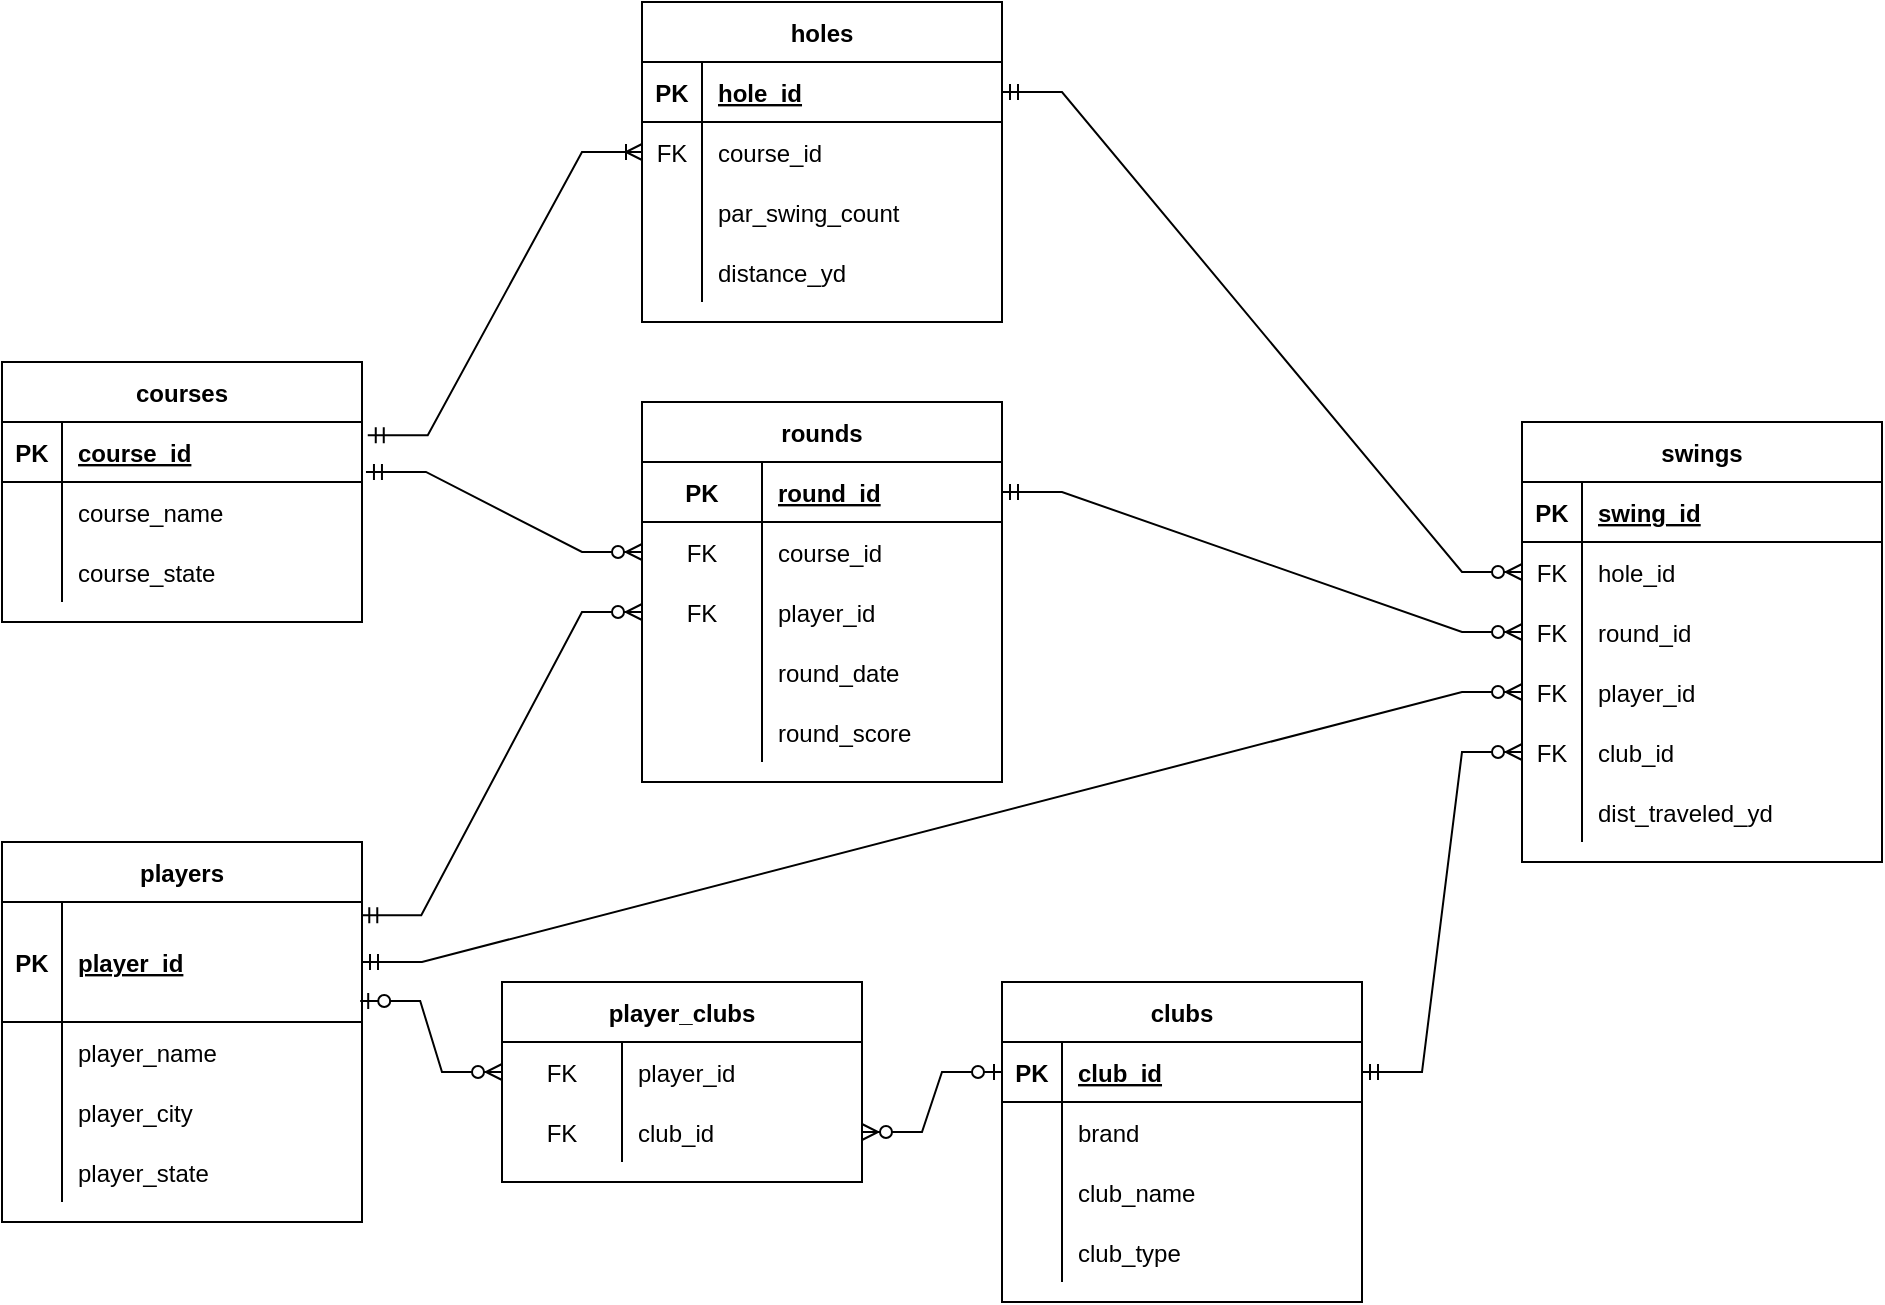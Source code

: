 <mxfile version="20.0.4" type="device"><diagram id="rvtrBVOrf4YNmhQImdhw" name="Page-1"><mxGraphModel dx="1246" dy="628" grid="1" gridSize="10" guides="1" tooltips="1" connect="1" arrows="1" fold="1" page="1" pageScale="1" pageWidth="850" pageHeight="1100" math="0" shadow="0"><root><mxCell id="0"/><mxCell id="1" parent="0"/><mxCell id="tAUlSHn4EONqgr0vdb5e-1" value="clubs" style="shape=table;startSize=30;container=1;collapsible=1;childLayout=tableLayout;fixedRows=1;rowLines=0;fontStyle=1;align=center;resizeLast=1;" parent="1" vertex="1"><mxGeometry x="530" y="510" width="180" height="160" as="geometry"/></mxCell><mxCell id="tAUlSHn4EONqgr0vdb5e-2" value="" style="shape=tableRow;horizontal=0;startSize=0;swimlaneHead=0;swimlaneBody=0;fillColor=none;collapsible=0;dropTarget=0;points=[[0,0.5],[1,0.5]];portConstraint=eastwest;top=0;left=0;right=0;bottom=1;" parent="tAUlSHn4EONqgr0vdb5e-1" vertex="1"><mxGeometry y="30" width="180" height="30" as="geometry"/></mxCell><mxCell id="tAUlSHn4EONqgr0vdb5e-3" value="PK" style="shape=partialRectangle;connectable=0;fillColor=none;top=0;left=0;bottom=0;right=0;fontStyle=1;overflow=hidden;" parent="tAUlSHn4EONqgr0vdb5e-2" vertex="1"><mxGeometry width="30" height="30" as="geometry"><mxRectangle width="30" height="30" as="alternateBounds"/></mxGeometry></mxCell><mxCell id="tAUlSHn4EONqgr0vdb5e-4" value="club_id" style="shape=partialRectangle;connectable=0;fillColor=none;top=0;left=0;bottom=0;right=0;align=left;spacingLeft=6;fontStyle=5;overflow=hidden;" parent="tAUlSHn4EONqgr0vdb5e-2" vertex="1"><mxGeometry x="30" width="150" height="30" as="geometry"><mxRectangle width="150" height="30" as="alternateBounds"/></mxGeometry></mxCell><mxCell id="tAUlSHn4EONqgr0vdb5e-5" value="" style="shape=tableRow;horizontal=0;startSize=0;swimlaneHead=0;swimlaneBody=0;fillColor=none;collapsible=0;dropTarget=0;points=[[0,0.5],[1,0.5]];portConstraint=eastwest;top=0;left=0;right=0;bottom=0;" parent="tAUlSHn4EONqgr0vdb5e-1" vertex="1"><mxGeometry y="60" width="180" height="30" as="geometry"/></mxCell><mxCell id="tAUlSHn4EONqgr0vdb5e-6" value="" style="shape=partialRectangle;connectable=0;fillColor=none;top=0;left=0;bottom=0;right=0;editable=1;overflow=hidden;" parent="tAUlSHn4EONqgr0vdb5e-5" vertex="1"><mxGeometry width="30" height="30" as="geometry"><mxRectangle width="30" height="30" as="alternateBounds"/></mxGeometry></mxCell><mxCell id="tAUlSHn4EONqgr0vdb5e-7" value="brand" style="shape=partialRectangle;connectable=0;fillColor=none;top=0;left=0;bottom=0;right=0;align=left;spacingLeft=6;overflow=hidden;" parent="tAUlSHn4EONqgr0vdb5e-5" vertex="1"><mxGeometry x="30" width="150" height="30" as="geometry"><mxRectangle width="150" height="30" as="alternateBounds"/></mxGeometry></mxCell><mxCell id="tAUlSHn4EONqgr0vdb5e-8" value="" style="shape=tableRow;horizontal=0;startSize=0;swimlaneHead=0;swimlaneBody=0;fillColor=none;collapsible=0;dropTarget=0;points=[[0,0.5],[1,0.5]];portConstraint=eastwest;top=0;left=0;right=0;bottom=0;" parent="tAUlSHn4EONqgr0vdb5e-1" vertex="1"><mxGeometry y="90" width="180" height="30" as="geometry"/></mxCell><mxCell id="tAUlSHn4EONqgr0vdb5e-9" value="" style="shape=partialRectangle;connectable=0;fillColor=none;top=0;left=0;bottom=0;right=0;editable=1;overflow=hidden;" parent="tAUlSHn4EONqgr0vdb5e-8" vertex="1"><mxGeometry width="30" height="30" as="geometry"><mxRectangle width="30" height="30" as="alternateBounds"/></mxGeometry></mxCell><mxCell id="tAUlSHn4EONqgr0vdb5e-10" value="club_name" style="shape=partialRectangle;connectable=0;fillColor=none;top=0;left=0;bottom=0;right=0;align=left;spacingLeft=6;overflow=hidden;" parent="tAUlSHn4EONqgr0vdb5e-8" vertex="1"><mxGeometry x="30" width="150" height="30" as="geometry"><mxRectangle width="150" height="30" as="alternateBounds"/></mxGeometry></mxCell><mxCell id="tAUlSHn4EONqgr0vdb5e-11" value="" style="shape=tableRow;horizontal=0;startSize=0;swimlaneHead=0;swimlaneBody=0;fillColor=none;collapsible=0;dropTarget=0;points=[[0,0.5],[1,0.5]];portConstraint=eastwest;top=0;left=0;right=0;bottom=0;" parent="tAUlSHn4EONqgr0vdb5e-1" vertex="1"><mxGeometry y="120" width="180" height="30" as="geometry"/></mxCell><mxCell id="tAUlSHn4EONqgr0vdb5e-12" value="" style="shape=partialRectangle;connectable=0;fillColor=none;top=0;left=0;bottom=0;right=0;editable=1;overflow=hidden;" parent="tAUlSHn4EONqgr0vdb5e-11" vertex="1"><mxGeometry width="30" height="30" as="geometry"><mxRectangle width="30" height="30" as="alternateBounds"/></mxGeometry></mxCell><mxCell id="tAUlSHn4EONqgr0vdb5e-13" value="club_type" style="shape=partialRectangle;connectable=0;fillColor=none;top=0;left=0;bottom=0;right=0;align=left;spacingLeft=6;overflow=hidden;" parent="tAUlSHn4EONqgr0vdb5e-11" vertex="1"><mxGeometry x="30" width="150" height="30" as="geometry"><mxRectangle width="150" height="30" as="alternateBounds"/></mxGeometry></mxCell><mxCell id="tAUlSHn4EONqgr0vdb5e-14" value="swings" style="shape=table;startSize=30;container=1;collapsible=1;childLayout=tableLayout;fixedRows=1;rowLines=0;fontStyle=1;align=center;resizeLast=1;" parent="1" vertex="1"><mxGeometry x="790" y="230" width="180" height="220" as="geometry"/></mxCell><mxCell id="tAUlSHn4EONqgr0vdb5e-15" value="" style="shape=tableRow;horizontal=0;startSize=0;swimlaneHead=0;swimlaneBody=0;fillColor=none;collapsible=0;dropTarget=0;points=[[0,0.5],[1,0.5]];portConstraint=eastwest;top=0;left=0;right=0;bottom=1;" parent="tAUlSHn4EONqgr0vdb5e-14" vertex="1"><mxGeometry y="30" width="180" height="30" as="geometry"/></mxCell><mxCell id="tAUlSHn4EONqgr0vdb5e-16" value="PK" style="shape=partialRectangle;connectable=0;fillColor=none;top=0;left=0;bottom=0;right=0;fontStyle=1;overflow=hidden;" parent="tAUlSHn4EONqgr0vdb5e-15" vertex="1"><mxGeometry width="30" height="30" as="geometry"><mxRectangle width="30" height="30" as="alternateBounds"/></mxGeometry></mxCell><mxCell id="tAUlSHn4EONqgr0vdb5e-17" value="swing_id" style="shape=partialRectangle;connectable=0;fillColor=none;top=0;left=0;bottom=0;right=0;align=left;spacingLeft=6;fontStyle=5;overflow=hidden;" parent="tAUlSHn4EONqgr0vdb5e-15" vertex="1"><mxGeometry x="30" width="150" height="30" as="geometry"><mxRectangle width="150" height="30" as="alternateBounds"/></mxGeometry></mxCell><mxCell id="tAUlSHn4EONqgr0vdb5e-116" value="" style="shape=tableRow;horizontal=0;startSize=0;swimlaneHead=0;swimlaneBody=0;fillColor=none;collapsible=0;dropTarget=0;points=[[0,0.5],[1,0.5]];portConstraint=eastwest;top=0;left=0;right=0;bottom=0;" parent="tAUlSHn4EONqgr0vdb5e-14" vertex="1"><mxGeometry y="60" width="180" height="30" as="geometry"/></mxCell><mxCell id="tAUlSHn4EONqgr0vdb5e-117" value="FK" style="shape=partialRectangle;connectable=0;fillColor=none;top=0;left=0;bottom=0;right=0;fontStyle=0;overflow=hidden;" parent="tAUlSHn4EONqgr0vdb5e-116" vertex="1"><mxGeometry width="30" height="30" as="geometry"><mxRectangle width="30" height="30" as="alternateBounds"/></mxGeometry></mxCell><mxCell id="tAUlSHn4EONqgr0vdb5e-118" value="hole_id" style="shape=partialRectangle;connectable=0;fillColor=none;top=0;left=0;bottom=0;right=0;align=left;spacingLeft=6;fontStyle=0;overflow=hidden;" parent="tAUlSHn4EONqgr0vdb5e-116" vertex="1"><mxGeometry x="30" width="150" height="30" as="geometry"><mxRectangle width="150" height="30" as="alternateBounds"/></mxGeometry></mxCell><mxCell id="tAUlSHn4EONqgr0vdb5e-126" value="" style="shape=tableRow;horizontal=0;startSize=0;swimlaneHead=0;swimlaneBody=0;fillColor=none;collapsible=0;dropTarget=0;points=[[0,0.5],[1,0.5]];portConstraint=eastwest;top=0;left=0;right=0;bottom=0;" parent="tAUlSHn4EONqgr0vdb5e-14" vertex="1"><mxGeometry y="90" width="180" height="30" as="geometry"/></mxCell><mxCell id="tAUlSHn4EONqgr0vdb5e-127" value="FK" style="shape=partialRectangle;connectable=0;fillColor=none;top=0;left=0;bottom=0;right=0;fontStyle=0;overflow=hidden;" parent="tAUlSHn4EONqgr0vdb5e-126" vertex="1"><mxGeometry width="30" height="30" as="geometry"><mxRectangle width="30" height="30" as="alternateBounds"/></mxGeometry></mxCell><mxCell id="tAUlSHn4EONqgr0vdb5e-128" value="round_id" style="shape=partialRectangle;connectable=0;fillColor=none;top=0;left=0;bottom=0;right=0;align=left;spacingLeft=6;fontStyle=0;overflow=hidden;" parent="tAUlSHn4EONqgr0vdb5e-126" vertex="1"><mxGeometry x="30" width="150" height="30" as="geometry"><mxRectangle width="150" height="30" as="alternateBounds"/></mxGeometry></mxCell><mxCell id="tAUlSHn4EONqgr0vdb5e-18" value="" style="shape=tableRow;horizontal=0;startSize=0;swimlaneHead=0;swimlaneBody=0;fillColor=none;collapsible=0;dropTarget=0;points=[[0,0.5],[1,0.5]];portConstraint=eastwest;top=0;left=0;right=0;bottom=0;" parent="tAUlSHn4EONqgr0vdb5e-14" vertex="1"><mxGeometry y="120" width="180" height="30" as="geometry"/></mxCell><mxCell id="tAUlSHn4EONqgr0vdb5e-19" value="FK" style="shape=partialRectangle;connectable=0;fillColor=none;top=0;left=0;bottom=0;right=0;fontStyle=0;overflow=hidden;" parent="tAUlSHn4EONqgr0vdb5e-18" vertex="1"><mxGeometry width="30" height="30" as="geometry"><mxRectangle width="30" height="30" as="alternateBounds"/></mxGeometry></mxCell><mxCell id="tAUlSHn4EONqgr0vdb5e-20" value="player_id" style="shape=partialRectangle;connectable=0;fillColor=none;top=0;left=0;bottom=0;right=0;align=left;spacingLeft=6;fontStyle=0;overflow=hidden;" parent="tAUlSHn4EONqgr0vdb5e-18" vertex="1"><mxGeometry x="30" width="150" height="30" as="geometry"><mxRectangle width="150" height="30" as="alternateBounds"/></mxGeometry></mxCell><mxCell id="tAUlSHn4EONqgr0vdb5e-21" value="" style="shape=tableRow;horizontal=0;startSize=0;swimlaneHead=0;swimlaneBody=0;fillColor=none;collapsible=0;dropTarget=0;points=[[0,0.5],[1,0.5]];portConstraint=eastwest;top=0;left=0;right=0;bottom=0;" parent="tAUlSHn4EONqgr0vdb5e-14" vertex="1"><mxGeometry y="150" width="180" height="30" as="geometry"/></mxCell><mxCell id="tAUlSHn4EONqgr0vdb5e-22" value="FK" style="shape=partialRectangle;connectable=0;fillColor=none;top=0;left=0;bottom=0;right=0;editable=1;overflow=hidden;" parent="tAUlSHn4EONqgr0vdb5e-21" vertex="1"><mxGeometry width="30" height="30" as="geometry"><mxRectangle width="30" height="30" as="alternateBounds"/></mxGeometry></mxCell><mxCell id="tAUlSHn4EONqgr0vdb5e-23" value="club_id" style="shape=partialRectangle;connectable=0;fillColor=none;top=0;left=0;bottom=0;right=0;align=left;spacingLeft=6;overflow=hidden;" parent="tAUlSHn4EONqgr0vdb5e-21" vertex="1"><mxGeometry x="30" width="150" height="30" as="geometry"><mxRectangle width="150" height="30" as="alternateBounds"/></mxGeometry></mxCell><mxCell id="tAUlSHn4EONqgr0vdb5e-27" value="" style="shape=tableRow;horizontal=0;startSize=0;swimlaneHead=0;swimlaneBody=0;fillColor=none;collapsible=0;dropTarget=0;points=[[0,0.5],[1,0.5]];portConstraint=eastwest;top=0;left=0;right=0;bottom=0;" parent="tAUlSHn4EONqgr0vdb5e-14" vertex="1"><mxGeometry y="180" width="180" height="30" as="geometry"/></mxCell><mxCell id="tAUlSHn4EONqgr0vdb5e-28" value="" style="shape=partialRectangle;connectable=0;fillColor=none;top=0;left=0;bottom=0;right=0;fontStyle=0;overflow=hidden;" parent="tAUlSHn4EONqgr0vdb5e-27" vertex="1"><mxGeometry width="30" height="30" as="geometry"><mxRectangle width="30" height="30" as="alternateBounds"/></mxGeometry></mxCell><mxCell id="tAUlSHn4EONqgr0vdb5e-29" value="dist_traveled_yd" style="shape=partialRectangle;connectable=0;fillColor=none;top=0;left=0;bottom=0;right=0;align=left;spacingLeft=6;fontStyle=0;overflow=hidden;" parent="tAUlSHn4EONqgr0vdb5e-27" vertex="1"><mxGeometry x="30" width="150" height="30" as="geometry"><mxRectangle width="150" height="30" as="alternateBounds"/></mxGeometry></mxCell><mxCell id="tAUlSHn4EONqgr0vdb5e-30" value="" style="edgeStyle=entityRelationEdgeStyle;fontSize=12;html=1;endArrow=ERzeroToMany;startArrow=ERmandOne;rounded=0;exitX=1;exitY=0.5;exitDx=0;exitDy=0;" parent="1" source="tAUlSHn4EONqgr0vdb5e-2" target="tAUlSHn4EONqgr0vdb5e-21" edge="1"><mxGeometry width="100" height="100" relative="1" as="geometry"><mxPoint x="680" y="910" as="sourcePoint"/><mxPoint x="780" y="810" as="targetPoint"/></mxGeometry></mxCell><mxCell id="tAUlSHn4EONqgr0vdb5e-31" value="player_clubs" style="shape=table;startSize=30;container=1;collapsible=1;childLayout=tableLayout;fixedRows=1;rowLines=0;fontStyle=1;align=center;resizeLast=1;" parent="1" vertex="1"><mxGeometry x="280" y="510" width="180" height="100" as="geometry"/></mxCell><mxCell id="tAUlSHn4EONqgr0vdb5e-135" value="" style="shape=tableRow;horizontal=0;startSize=0;swimlaneHead=0;swimlaneBody=0;fillColor=none;collapsible=0;dropTarget=0;points=[[0,0.5],[1,0.5]];portConstraint=eastwest;top=0;left=0;right=0;bottom=0;" parent="tAUlSHn4EONqgr0vdb5e-31" vertex="1"><mxGeometry y="30" width="180" height="30" as="geometry"/></mxCell><mxCell id="tAUlSHn4EONqgr0vdb5e-136" value="FK" style="shape=partialRectangle;connectable=0;fillColor=none;top=0;left=0;bottom=0;right=0;fontStyle=0;overflow=hidden;" parent="tAUlSHn4EONqgr0vdb5e-135" vertex="1"><mxGeometry width="60" height="30" as="geometry"><mxRectangle width="60" height="30" as="alternateBounds"/></mxGeometry></mxCell><mxCell id="tAUlSHn4EONqgr0vdb5e-137" value="player_id" style="shape=partialRectangle;connectable=0;fillColor=none;top=0;left=0;bottom=0;right=0;align=left;spacingLeft=6;fontStyle=0;overflow=hidden;" parent="tAUlSHn4EONqgr0vdb5e-135" vertex="1"><mxGeometry x="60" width="120" height="30" as="geometry"><mxRectangle width="120" height="30" as="alternateBounds"/></mxGeometry></mxCell><mxCell id="tAUlSHn4EONqgr0vdb5e-132" value="" style="shape=tableRow;horizontal=0;startSize=0;swimlaneHead=0;swimlaneBody=0;fillColor=none;collapsible=0;dropTarget=0;points=[[0,0.5],[1,0.5]];portConstraint=eastwest;top=0;left=0;right=0;bottom=0;" parent="tAUlSHn4EONqgr0vdb5e-31" vertex="1"><mxGeometry y="60" width="180" height="30" as="geometry"/></mxCell><mxCell id="tAUlSHn4EONqgr0vdb5e-133" value="FK" style="shape=partialRectangle;connectable=0;fillColor=none;top=0;left=0;bottom=0;right=0;fontStyle=0;overflow=hidden;" parent="tAUlSHn4EONqgr0vdb5e-132" vertex="1"><mxGeometry width="60" height="30" as="geometry"><mxRectangle width="60" height="30" as="alternateBounds"/></mxGeometry></mxCell><mxCell id="tAUlSHn4EONqgr0vdb5e-134" value="club_id" style="shape=partialRectangle;connectable=0;fillColor=none;top=0;left=0;bottom=0;right=0;align=left;spacingLeft=6;fontStyle=0;overflow=hidden;" parent="tAUlSHn4EONqgr0vdb5e-132" vertex="1"><mxGeometry x="60" width="120" height="30" as="geometry"><mxRectangle width="120" height="30" as="alternateBounds"/></mxGeometry></mxCell><mxCell id="tAUlSHn4EONqgr0vdb5e-39" value="courses" style="shape=table;startSize=30;container=1;collapsible=1;childLayout=tableLayout;fixedRows=1;rowLines=0;fontStyle=1;align=center;resizeLast=1;" parent="1" vertex="1"><mxGeometry x="30" y="200" width="180" height="130" as="geometry"/></mxCell><mxCell id="tAUlSHn4EONqgr0vdb5e-40" value="" style="shape=tableRow;horizontal=0;startSize=0;swimlaneHead=0;swimlaneBody=0;fillColor=none;collapsible=0;dropTarget=0;points=[[0,0.5],[1,0.5]];portConstraint=eastwest;top=0;left=0;right=0;bottom=1;" parent="tAUlSHn4EONqgr0vdb5e-39" vertex="1"><mxGeometry y="30" width="180" height="30" as="geometry"/></mxCell><mxCell id="tAUlSHn4EONqgr0vdb5e-41" value="PK" style="shape=partialRectangle;connectable=0;fillColor=none;top=0;left=0;bottom=0;right=0;fontStyle=1;overflow=hidden;" parent="tAUlSHn4EONqgr0vdb5e-40" vertex="1"><mxGeometry width="30" height="30" as="geometry"><mxRectangle width="30" height="30" as="alternateBounds"/></mxGeometry></mxCell><mxCell id="tAUlSHn4EONqgr0vdb5e-42" value="course_id" style="shape=partialRectangle;connectable=0;fillColor=none;top=0;left=0;bottom=0;right=0;align=left;spacingLeft=6;fontStyle=5;overflow=hidden;" parent="tAUlSHn4EONqgr0vdb5e-40" vertex="1"><mxGeometry x="30" width="150" height="30" as="geometry"><mxRectangle width="150" height="30" as="alternateBounds"/></mxGeometry></mxCell><mxCell id="tAUlSHn4EONqgr0vdb5e-43" value="" style="shape=tableRow;horizontal=0;startSize=0;swimlaneHead=0;swimlaneBody=0;fillColor=none;collapsible=0;dropTarget=0;points=[[0,0.5],[1,0.5]];portConstraint=eastwest;top=0;left=0;right=0;bottom=0;" parent="tAUlSHn4EONqgr0vdb5e-39" vertex="1"><mxGeometry y="60" width="180" height="30" as="geometry"/></mxCell><mxCell id="tAUlSHn4EONqgr0vdb5e-44" value="" style="shape=partialRectangle;connectable=0;fillColor=none;top=0;left=0;bottom=0;right=0;editable=1;overflow=hidden;" parent="tAUlSHn4EONqgr0vdb5e-43" vertex="1"><mxGeometry width="30" height="30" as="geometry"><mxRectangle width="30" height="30" as="alternateBounds"/></mxGeometry></mxCell><mxCell id="tAUlSHn4EONqgr0vdb5e-45" value="course_name" style="shape=partialRectangle;connectable=0;fillColor=none;top=0;left=0;bottom=0;right=0;align=left;spacingLeft=6;overflow=hidden;" parent="tAUlSHn4EONqgr0vdb5e-43" vertex="1"><mxGeometry x="30" width="150" height="30" as="geometry"><mxRectangle width="150" height="30" as="alternateBounds"/></mxGeometry></mxCell><mxCell id="tAUlSHn4EONqgr0vdb5e-46" value="" style="shape=tableRow;horizontal=0;startSize=0;swimlaneHead=0;swimlaneBody=0;fillColor=none;collapsible=0;dropTarget=0;points=[[0,0.5],[1,0.5]];portConstraint=eastwest;top=0;left=0;right=0;bottom=0;" parent="tAUlSHn4EONqgr0vdb5e-39" vertex="1"><mxGeometry y="90" width="180" height="30" as="geometry"/></mxCell><mxCell id="tAUlSHn4EONqgr0vdb5e-47" value="" style="shape=partialRectangle;connectable=0;fillColor=none;top=0;left=0;bottom=0;right=0;editable=1;overflow=hidden;" parent="tAUlSHn4EONqgr0vdb5e-46" vertex="1"><mxGeometry width="30" height="30" as="geometry"><mxRectangle width="30" height="30" as="alternateBounds"/></mxGeometry></mxCell><mxCell id="tAUlSHn4EONqgr0vdb5e-48" value="course_state" style="shape=partialRectangle;connectable=0;fillColor=none;top=0;left=0;bottom=0;right=0;align=left;spacingLeft=6;overflow=hidden;" parent="tAUlSHn4EONqgr0vdb5e-46" vertex="1"><mxGeometry x="30" width="150" height="30" as="geometry"><mxRectangle width="150" height="30" as="alternateBounds"/></mxGeometry></mxCell><mxCell id="tAUlSHn4EONqgr0vdb5e-49" value="holes" style="shape=table;startSize=30;container=1;collapsible=1;childLayout=tableLayout;fixedRows=1;rowLines=0;fontStyle=1;align=center;resizeLast=1;" parent="1" vertex="1"><mxGeometry x="350" y="20" width="180" height="160" as="geometry"/></mxCell><mxCell id="tAUlSHn4EONqgr0vdb5e-50" value="" style="shape=tableRow;horizontal=0;startSize=0;swimlaneHead=0;swimlaneBody=0;fillColor=none;collapsible=0;dropTarget=0;points=[[0,0.5],[1,0.5]];portConstraint=eastwest;top=0;left=0;right=0;bottom=1;" parent="tAUlSHn4EONqgr0vdb5e-49" vertex="1"><mxGeometry y="30" width="180" height="30" as="geometry"/></mxCell><mxCell id="tAUlSHn4EONqgr0vdb5e-51" value="PK" style="shape=partialRectangle;connectable=0;fillColor=none;top=0;left=0;bottom=0;right=0;fontStyle=1;overflow=hidden;" parent="tAUlSHn4EONqgr0vdb5e-50" vertex="1"><mxGeometry width="30" height="30" as="geometry"><mxRectangle width="30" height="30" as="alternateBounds"/></mxGeometry></mxCell><mxCell id="tAUlSHn4EONqgr0vdb5e-52" value="hole_id" style="shape=partialRectangle;connectable=0;fillColor=none;top=0;left=0;bottom=0;right=0;align=left;spacingLeft=6;fontStyle=5;overflow=hidden;" parent="tAUlSHn4EONqgr0vdb5e-50" vertex="1"><mxGeometry x="30" width="150" height="30" as="geometry"><mxRectangle width="150" height="30" as="alternateBounds"/></mxGeometry></mxCell><mxCell id="tAUlSHn4EONqgr0vdb5e-53" value="" style="shape=tableRow;horizontal=0;startSize=0;swimlaneHead=0;swimlaneBody=0;fillColor=none;collapsible=0;dropTarget=0;points=[[0,0.5],[1,0.5]];portConstraint=eastwest;top=0;left=0;right=0;bottom=0;" parent="tAUlSHn4EONqgr0vdb5e-49" vertex="1"><mxGeometry y="60" width="180" height="30" as="geometry"/></mxCell><mxCell id="tAUlSHn4EONqgr0vdb5e-54" value="FK" style="shape=partialRectangle;connectable=0;fillColor=none;top=0;left=0;bottom=0;right=0;editable=1;overflow=hidden;" parent="tAUlSHn4EONqgr0vdb5e-53" vertex="1"><mxGeometry width="30" height="30" as="geometry"><mxRectangle width="30" height="30" as="alternateBounds"/></mxGeometry></mxCell><mxCell id="tAUlSHn4EONqgr0vdb5e-55" value="course_id" style="shape=partialRectangle;connectable=0;fillColor=none;top=0;left=0;bottom=0;right=0;align=left;spacingLeft=6;overflow=hidden;" parent="tAUlSHn4EONqgr0vdb5e-53" vertex="1"><mxGeometry x="30" width="150" height="30" as="geometry"><mxRectangle width="150" height="30" as="alternateBounds"/></mxGeometry></mxCell><mxCell id="tAUlSHn4EONqgr0vdb5e-56" value="" style="shape=tableRow;horizontal=0;startSize=0;swimlaneHead=0;swimlaneBody=0;fillColor=none;collapsible=0;dropTarget=0;points=[[0,0.5],[1,0.5]];portConstraint=eastwest;top=0;left=0;right=0;bottom=0;" parent="tAUlSHn4EONqgr0vdb5e-49" vertex="1"><mxGeometry y="90" width="180" height="30" as="geometry"/></mxCell><mxCell id="tAUlSHn4EONqgr0vdb5e-57" value="" style="shape=partialRectangle;connectable=0;fillColor=none;top=0;left=0;bottom=0;right=0;editable=1;overflow=hidden;" parent="tAUlSHn4EONqgr0vdb5e-56" vertex="1"><mxGeometry width="30" height="30" as="geometry"><mxRectangle width="30" height="30" as="alternateBounds"/></mxGeometry></mxCell><mxCell id="tAUlSHn4EONqgr0vdb5e-58" value="par_swing_count" style="shape=partialRectangle;connectable=0;fillColor=none;top=0;left=0;bottom=0;right=0;align=left;spacingLeft=6;overflow=hidden;" parent="tAUlSHn4EONqgr0vdb5e-56" vertex="1"><mxGeometry x="30" width="150" height="30" as="geometry"><mxRectangle width="150" height="30" as="alternateBounds"/></mxGeometry></mxCell><mxCell id="tAUlSHn4EONqgr0vdb5e-59" value="" style="shape=tableRow;horizontal=0;startSize=0;swimlaneHead=0;swimlaneBody=0;fillColor=none;collapsible=0;dropTarget=0;points=[[0,0.5],[1,0.5]];portConstraint=eastwest;top=0;left=0;right=0;bottom=0;" parent="tAUlSHn4EONqgr0vdb5e-49" vertex="1"><mxGeometry y="120" width="180" height="30" as="geometry"/></mxCell><mxCell id="tAUlSHn4EONqgr0vdb5e-60" value="" style="shape=partialRectangle;connectable=0;fillColor=none;top=0;left=0;bottom=0;right=0;editable=1;overflow=hidden;" parent="tAUlSHn4EONqgr0vdb5e-59" vertex="1"><mxGeometry width="30" height="30" as="geometry"><mxRectangle width="30" height="30" as="alternateBounds"/></mxGeometry></mxCell><mxCell id="tAUlSHn4EONqgr0vdb5e-61" value="distance_yd" style="shape=partialRectangle;connectable=0;fillColor=none;top=0;left=0;bottom=0;right=0;align=left;spacingLeft=6;overflow=hidden;" parent="tAUlSHn4EONqgr0vdb5e-59" vertex="1"><mxGeometry x="30" width="150" height="30" as="geometry"><mxRectangle width="150" height="30" as="alternateBounds"/></mxGeometry></mxCell><mxCell id="tAUlSHn4EONqgr0vdb5e-81" value="" style="edgeStyle=entityRelationEdgeStyle;fontSize=12;html=1;endArrow=ERoneToMany;startArrow=ERmandOne;rounded=0;exitX=1.016;exitY=0.222;exitDx=0;exitDy=0;exitPerimeter=0;" parent="1" source="tAUlSHn4EONqgr0vdb5e-40" target="tAUlSHn4EONqgr0vdb5e-53" edge="1"><mxGeometry width="100" height="100" relative="1" as="geometry"><mxPoint x="440" y="280" as="sourcePoint"/><mxPoint x="540" y="180" as="targetPoint"/></mxGeometry></mxCell><mxCell id="tAUlSHn4EONqgr0vdb5e-82" value="players" style="shape=table;startSize=30;container=1;collapsible=1;childLayout=tableLayout;fixedRows=1;rowLines=0;fontStyle=1;align=center;resizeLast=1;" parent="1" vertex="1"><mxGeometry x="30" y="440" width="180" height="190" as="geometry"/></mxCell><mxCell id="tAUlSHn4EONqgr0vdb5e-83" value="" style="shape=tableRow;horizontal=0;startSize=0;swimlaneHead=0;swimlaneBody=0;fillColor=none;collapsible=0;dropTarget=0;points=[[0,0.5],[1,0.5]];portConstraint=eastwest;top=0;left=0;right=0;bottom=1;" parent="tAUlSHn4EONqgr0vdb5e-82" vertex="1"><mxGeometry y="30" width="180" height="60" as="geometry"/></mxCell><mxCell id="tAUlSHn4EONqgr0vdb5e-84" value="PK" style="shape=partialRectangle;connectable=0;fillColor=none;top=0;left=0;bottom=0;right=0;fontStyle=1;overflow=hidden;" parent="tAUlSHn4EONqgr0vdb5e-83" vertex="1"><mxGeometry width="30" height="60" as="geometry"><mxRectangle width="30" height="60" as="alternateBounds"/></mxGeometry></mxCell><mxCell id="tAUlSHn4EONqgr0vdb5e-85" value="player_id" style="shape=partialRectangle;connectable=0;fillColor=none;top=0;left=0;bottom=0;right=0;align=left;spacingLeft=6;fontStyle=5;overflow=hidden;" parent="tAUlSHn4EONqgr0vdb5e-83" vertex="1"><mxGeometry x="30" width="150" height="60" as="geometry"><mxRectangle width="150" height="60" as="alternateBounds"/></mxGeometry></mxCell><mxCell id="tAUlSHn4EONqgr0vdb5e-86" value="" style="shape=tableRow;horizontal=0;startSize=0;swimlaneHead=0;swimlaneBody=0;fillColor=none;collapsible=0;dropTarget=0;points=[[0,0.5],[1,0.5]];portConstraint=eastwest;top=0;left=0;right=0;bottom=0;" parent="tAUlSHn4EONqgr0vdb5e-82" vertex="1"><mxGeometry y="90" width="180" height="30" as="geometry"/></mxCell><mxCell id="tAUlSHn4EONqgr0vdb5e-87" value="" style="shape=partialRectangle;connectable=0;fillColor=none;top=0;left=0;bottom=0;right=0;editable=1;overflow=hidden;" parent="tAUlSHn4EONqgr0vdb5e-86" vertex="1"><mxGeometry width="30" height="30" as="geometry"><mxRectangle width="30" height="30" as="alternateBounds"/></mxGeometry></mxCell><mxCell id="tAUlSHn4EONqgr0vdb5e-88" value="player_name" style="shape=partialRectangle;connectable=0;fillColor=none;top=0;left=0;bottom=0;right=0;align=left;spacingLeft=6;overflow=hidden;" parent="tAUlSHn4EONqgr0vdb5e-86" vertex="1"><mxGeometry x="30" width="150" height="30" as="geometry"><mxRectangle width="150" height="30" as="alternateBounds"/></mxGeometry></mxCell><mxCell id="TvXHof4jFh8hTLc3FcyL-1" value="" style="shape=tableRow;horizontal=0;startSize=0;swimlaneHead=0;swimlaneBody=0;fillColor=none;collapsible=0;dropTarget=0;points=[[0,0.5],[1,0.5]];portConstraint=eastwest;top=0;left=0;right=0;bottom=0;" parent="tAUlSHn4EONqgr0vdb5e-82" vertex="1"><mxGeometry y="120" width="180" height="30" as="geometry"/></mxCell><mxCell id="TvXHof4jFh8hTLc3FcyL-2" value="" style="shape=partialRectangle;connectable=0;fillColor=none;top=0;left=0;bottom=0;right=0;editable=1;overflow=hidden;" parent="TvXHof4jFh8hTLc3FcyL-1" vertex="1"><mxGeometry width="30" height="30" as="geometry"><mxRectangle width="30" height="30" as="alternateBounds"/></mxGeometry></mxCell><mxCell id="TvXHof4jFh8hTLc3FcyL-3" value="player_city" style="shape=partialRectangle;connectable=0;fillColor=none;top=0;left=0;bottom=0;right=0;align=left;spacingLeft=6;overflow=hidden;" parent="TvXHof4jFh8hTLc3FcyL-1" vertex="1"><mxGeometry x="30" width="150" height="30" as="geometry"><mxRectangle width="150" height="30" as="alternateBounds"/></mxGeometry></mxCell><mxCell id="TvXHof4jFh8hTLc3FcyL-4" value="" style="shape=tableRow;horizontal=0;startSize=0;swimlaneHead=0;swimlaneBody=0;fillColor=none;collapsible=0;dropTarget=0;points=[[0,0.5],[1,0.5]];portConstraint=eastwest;top=0;left=0;right=0;bottom=0;" parent="tAUlSHn4EONqgr0vdb5e-82" vertex="1"><mxGeometry y="150" width="180" height="30" as="geometry"/></mxCell><mxCell id="TvXHof4jFh8hTLc3FcyL-5" value="" style="shape=partialRectangle;connectable=0;fillColor=none;top=0;left=0;bottom=0;right=0;editable=1;overflow=hidden;" parent="TvXHof4jFh8hTLc3FcyL-4" vertex="1"><mxGeometry width="30" height="30" as="geometry"><mxRectangle width="30" height="30" as="alternateBounds"/></mxGeometry></mxCell><mxCell id="TvXHof4jFh8hTLc3FcyL-6" value="player_state" style="shape=partialRectangle;connectable=0;fillColor=none;top=0;left=0;bottom=0;right=0;align=left;spacingLeft=6;overflow=hidden;" parent="TvXHof4jFh8hTLc3FcyL-4" vertex="1"><mxGeometry x="30" width="150" height="30" as="geometry"><mxRectangle width="150" height="30" as="alternateBounds"/></mxGeometry></mxCell><mxCell id="tAUlSHn4EONqgr0vdb5e-89" value="rounds" style="shape=table;startSize=30;container=1;collapsible=1;childLayout=tableLayout;fixedRows=1;rowLines=0;fontStyle=1;align=center;resizeLast=1;" parent="1" vertex="1"><mxGeometry x="350" y="220" width="180" height="190" as="geometry"/></mxCell><mxCell id="tAUlSHn4EONqgr0vdb5e-90" value="" style="shape=tableRow;horizontal=0;startSize=0;swimlaneHead=0;swimlaneBody=0;fillColor=none;collapsible=0;dropTarget=0;points=[[0,0.5],[1,0.5]];portConstraint=eastwest;top=0;left=0;right=0;bottom=1;" parent="tAUlSHn4EONqgr0vdb5e-89" vertex="1"><mxGeometry y="30" width="180" height="30" as="geometry"/></mxCell><mxCell id="tAUlSHn4EONqgr0vdb5e-91" value="PK" style="shape=partialRectangle;connectable=0;fillColor=none;top=0;left=0;bottom=0;right=0;fontStyle=1;overflow=hidden;" parent="tAUlSHn4EONqgr0vdb5e-90" vertex="1"><mxGeometry width="60" height="30" as="geometry"><mxRectangle width="60" height="30" as="alternateBounds"/></mxGeometry></mxCell><mxCell id="tAUlSHn4EONqgr0vdb5e-92" value="round_id" style="shape=partialRectangle;connectable=0;fillColor=none;top=0;left=0;bottom=0;right=0;align=left;spacingLeft=6;fontStyle=5;overflow=hidden;" parent="tAUlSHn4EONqgr0vdb5e-90" vertex="1"><mxGeometry x="60" width="120" height="30" as="geometry"><mxRectangle width="120" height="30" as="alternateBounds"/></mxGeometry></mxCell><mxCell id="tAUlSHn4EONqgr0vdb5e-93" value="" style="shape=tableRow;horizontal=0;startSize=0;swimlaneHead=0;swimlaneBody=0;fillColor=none;collapsible=0;dropTarget=0;points=[[0,0.5],[1,0.5]];portConstraint=eastwest;top=0;left=0;right=0;bottom=0;" parent="tAUlSHn4EONqgr0vdb5e-89" vertex="1"><mxGeometry y="60" width="180" height="30" as="geometry"/></mxCell><mxCell id="tAUlSHn4EONqgr0vdb5e-94" value="FK" style="shape=partialRectangle;connectable=0;fillColor=none;top=0;left=0;bottom=0;right=0;fontStyle=0;overflow=hidden;" parent="tAUlSHn4EONqgr0vdb5e-93" vertex="1"><mxGeometry width="60" height="30" as="geometry"><mxRectangle width="60" height="30" as="alternateBounds"/></mxGeometry></mxCell><mxCell id="tAUlSHn4EONqgr0vdb5e-95" value="course_id" style="shape=partialRectangle;connectable=0;fillColor=none;top=0;left=0;bottom=0;right=0;align=left;spacingLeft=6;fontStyle=0;overflow=hidden;" parent="tAUlSHn4EONqgr0vdb5e-93" vertex="1"><mxGeometry x="60" width="120" height="30" as="geometry"><mxRectangle width="120" height="30" as="alternateBounds"/></mxGeometry></mxCell><mxCell id="tAUlSHn4EONqgr0vdb5e-96" value="" style="shape=tableRow;horizontal=0;startSize=0;swimlaneHead=0;swimlaneBody=0;fillColor=none;collapsible=0;dropTarget=0;points=[[0,0.5],[1,0.5]];portConstraint=eastwest;top=0;left=0;right=0;bottom=0;" parent="tAUlSHn4EONqgr0vdb5e-89" vertex="1"><mxGeometry y="90" width="180" height="30" as="geometry"/></mxCell><mxCell id="tAUlSHn4EONqgr0vdb5e-97" value="FK" style="shape=partialRectangle;connectable=0;fillColor=none;top=0;left=0;bottom=0;right=0;fontStyle=0;overflow=hidden;" parent="tAUlSHn4EONqgr0vdb5e-96" vertex="1"><mxGeometry width="60" height="30" as="geometry"><mxRectangle width="60" height="30" as="alternateBounds"/></mxGeometry></mxCell><mxCell id="tAUlSHn4EONqgr0vdb5e-98" value="player_id" style="shape=partialRectangle;connectable=0;fillColor=none;top=0;left=0;bottom=0;right=0;align=left;spacingLeft=6;fontStyle=0;overflow=hidden;" parent="tAUlSHn4EONqgr0vdb5e-96" vertex="1"><mxGeometry x="60" width="120" height="30" as="geometry"><mxRectangle width="120" height="30" as="alternateBounds"/></mxGeometry></mxCell><mxCell id="tAUlSHn4EONqgr0vdb5e-102" value="" style="shape=tableRow;horizontal=0;startSize=0;swimlaneHead=0;swimlaneBody=0;fillColor=none;collapsible=0;dropTarget=0;points=[[0,0.5],[1,0.5]];portConstraint=eastwest;top=0;left=0;right=0;bottom=0;" parent="tAUlSHn4EONqgr0vdb5e-89" vertex="1"><mxGeometry y="120" width="180" height="30" as="geometry"/></mxCell><mxCell id="tAUlSHn4EONqgr0vdb5e-103" value="" style="shape=partialRectangle;connectable=0;fillColor=none;top=0;left=0;bottom=0;right=0;editable=1;overflow=hidden;" parent="tAUlSHn4EONqgr0vdb5e-102" vertex="1"><mxGeometry width="60" height="30" as="geometry"><mxRectangle width="60" height="30" as="alternateBounds"/></mxGeometry></mxCell><mxCell id="tAUlSHn4EONqgr0vdb5e-104" value="round_date" style="shape=partialRectangle;connectable=0;fillColor=none;top=0;left=0;bottom=0;right=0;align=left;spacingLeft=6;overflow=hidden;" parent="tAUlSHn4EONqgr0vdb5e-102" vertex="1"><mxGeometry x="60" width="120" height="30" as="geometry"><mxRectangle width="120" height="30" as="alternateBounds"/></mxGeometry></mxCell><mxCell id="tAUlSHn4EONqgr0vdb5e-99" value="" style="shape=tableRow;horizontal=0;startSize=0;swimlaneHead=0;swimlaneBody=0;fillColor=none;collapsible=0;dropTarget=0;points=[[0,0.5],[1,0.5]];portConstraint=eastwest;top=0;left=0;right=0;bottom=0;" parent="tAUlSHn4EONqgr0vdb5e-89" vertex="1"><mxGeometry y="150" width="180" height="30" as="geometry"/></mxCell><mxCell id="tAUlSHn4EONqgr0vdb5e-100" value="" style="shape=partialRectangle;connectable=0;fillColor=none;top=0;left=0;bottom=0;right=0;editable=1;overflow=hidden;" parent="tAUlSHn4EONqgr0vdb5e-99" vertex="1"><mxGeometry width="60" height="30" as="geometry"><mxRectangle width="60" height="30" as="alternateBounds"/></mxGeometry></mxCell><mxCell id="tAUlSHn4EONqgr0vdb5e-101" value="round_score" style="shape=partialRectangle;connectable=0;fillColor=none;top=0;left=0;bottom=0;right=0;align=left;spacingLeft=6;overflow=hidden;" parent="tAUlSHn4EONqgr0vdb5e-99" vertex="1"><mxGeometry x="60" width="120" height="30" as="geometry"><mxRectangle width="120" height="30" as="alternateBounds"/></mxGeometry></mxCell><mxCell id="tAUlSHn4EONqgr0vdb5e-105" value="" style="edgeStyle=entityRelationEdgeStyle;fontSize=12;html=1;endArrow=ERzeroToMany;startArrow=ERmandOne;rounded=0;exitX=0.998;exitY=0.111;exitDx=0;exitDy=0;exitPerimeter=0;" parent="1" source="tAUlSHn4EONqgr0vdb5e-83" target="tAUlSHn4EONqgr0vdb5e-96" edge="1"><mxGeometry width="100" height="100" relative="1" as="geometry"><mxPoint x="170" y="420" as="sourcePoint"/><mxPoint x="300.0" y="325" as="targetPoint"/></mxGeometry></mxCell><mxCell id="tAUlSHn4EONqgr0vdb5e-107" value="" style="edgeStyle=entityRelationEdgeStyle;fontSize=12;html=1;endArrow=ERzeroToMany;startArrow=ERmandOne;rounded=0;exitX=1.011;exitY=0.833;exitDx=0;exitDy=0;exitPerimeter=0;" parent="1" source="tAUlSHn4EONqgr0vdb5e-40" target="tAUlSHn4EONqgr0vdb5e-93" edge="1"><mxGeometry width="100" height="100" relative="1" as="geometry"><mxPoint x="169.64" y="313.33" as="sourcePoint"/><mxPoint x="300.54" y="298.21" as="targetPoint"/></mxGeometry></mxCell><mxCell id="tAUlSHn4EONqgr0vdb5e-120" value="" style="edgeStyle=entityRelationEdgeStyle;fontSize=12;html=1;endArrow=ERzeroToMany;startArrow=ERzeroToOne;rounded=0;exitX=0.995;exitY=0.825;exitDx=0;exitDy=0;exitPerimeter=0;" parent="1" source="tAUlSHn4EONqgr0vdb5e-83" target="tAUlSHn4EONqgr0vdb5e-135" edge="1"><mxGeometry width="100" height="100" relative="1" as="geometry"><mxPoint x="140" y="700" as="sourcePoint"/><mxPoint x="240" y="600" as="targetPoint"/></mxGeometry></mxCell><mxCell id="tAUlSHn4EONqgr0vdb5e-121" value="" style="edgeStyle=entityRelationEdgeStyle;fontSize=12;html=1;endArrow=ERzeroToMany;startArrow=ERzeroToOne;rounded=0;exitX=0;exitY=0.5;exitDx=0;exitDy=0;" parent="1" source="tAUlSHn4EONqgr0vdb5e-2" target="tAUlSHn4EONqgr0vdb5e-132" edge="1"><mxGeometry width="100" height="100" relative="1" as="geometry"><mxPoint x="380.0" y="519.5" as="sourcePoint"/><mxPoint x="448.38" y="611.04" as="targetPoint"/></mxGeometry></mxCell><mxCell id="tAUlSHn4EONqgr0vdb5e-129" value="" style="edgeStyle=entityRelationEdgeStyle;fontSize=12;html=1;endArrow=ERzeroToMany;startArrow=ERmandOne;rounded=0;exitX=1;exitY=0.5;exitDx=0;exitDy=0;entryX=0;entryY=0.5;entryDx=0;entryDy=0;" parent="1" source="tAUlSHn4EONqgr0vdb5e-83" target="tAUlSHn4EONqgr0vdb5e-18" edge="1"><mxGeometry width="100" height="100" relative="1" as="geometry"><mxPoint x="440" y="550" as="sourcePoint"/><mxPoint x="540" y="450" as="targetPoint"/></mxGeometry></mxCell><mxCell id="tAUlSHn4EONqgr0vdb5e-130" value="" style="edgeStyle=entityRelationEdgeStyle;fontSize=12;html=1;endArrow=ERzeroToMany;startArrow=ERmandOne;rounded=0;exitX=1;exitY=0.5;exitDx=0;exitDy=0;entryX=0;entryY=0.5;entryDx=0;entryDy=0;" parent="1" source="tAUlSHn4EONqgr0vdb5e-90" target="tAUlSHn4EONqgr0vdb5e-126" edge="1"><mxGeometry width="100" height="100" relative="1" as="geometry"><mxPoint x="220" y="510" as="sourcePoint"/><mxPoint x="780" y="445" as="targetPoint"/></mxGeometry></mxCell><mxCell id="tAUlSHn4EONqgr0vdb5e-131" value="" style="edgeStyle=entityRelationEdgeStyle;fontSize=12;html=1;endArrow=ERzeroToMany;startArrow=ERmandOne;rounded=0;exitX=1;exitY=0.5;exitDx=0;exitDy=0;entryX=0;entryY=0.5;entryDx=0;entryDy=0;" parent="1" source="tAUlSHn4EONqgr0vdb5e-50" target="tAUlSHn4EONqgr0vdb5e-116" edge="1"><mxGeometry width="100" height="100" relative="1" as="geometry"><mxPoint x="540" y="275" as="sourcePoint"/><mxPoint x="780" y="415" as="targetPoint"/></mxGeometry></mxCell></root></mxGraphModel></diagram></mxfile>
